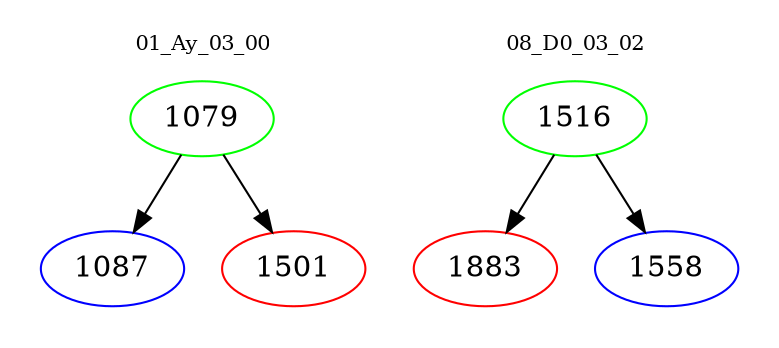 digraph{
subgraph cluster_0 {
color = white
label = "01_Ay_03_00";
fontsize=10;
T0_1079 [label="1079", color="green"]
T0_1079 -> T0_1087 [color="black"]
T0_1087 [label="1087", color="blue"]
T0_1079 -> T0_1501 [color="black"]
T0_1501 [label="1501", color="red"]
}
subgraph cluster_1 {
color = white
label = "08_D0_03_02";
fontsize=10;
T1_1516 [label="1516", color="green"]
T1_1516 -> T1_1883 [color="black"]
T1_1883 [label="1883", color="red"]
T1_1516 -> T1_1558 [color="black"]
T1_1558 [label="1558", color="blue"]
}
}
